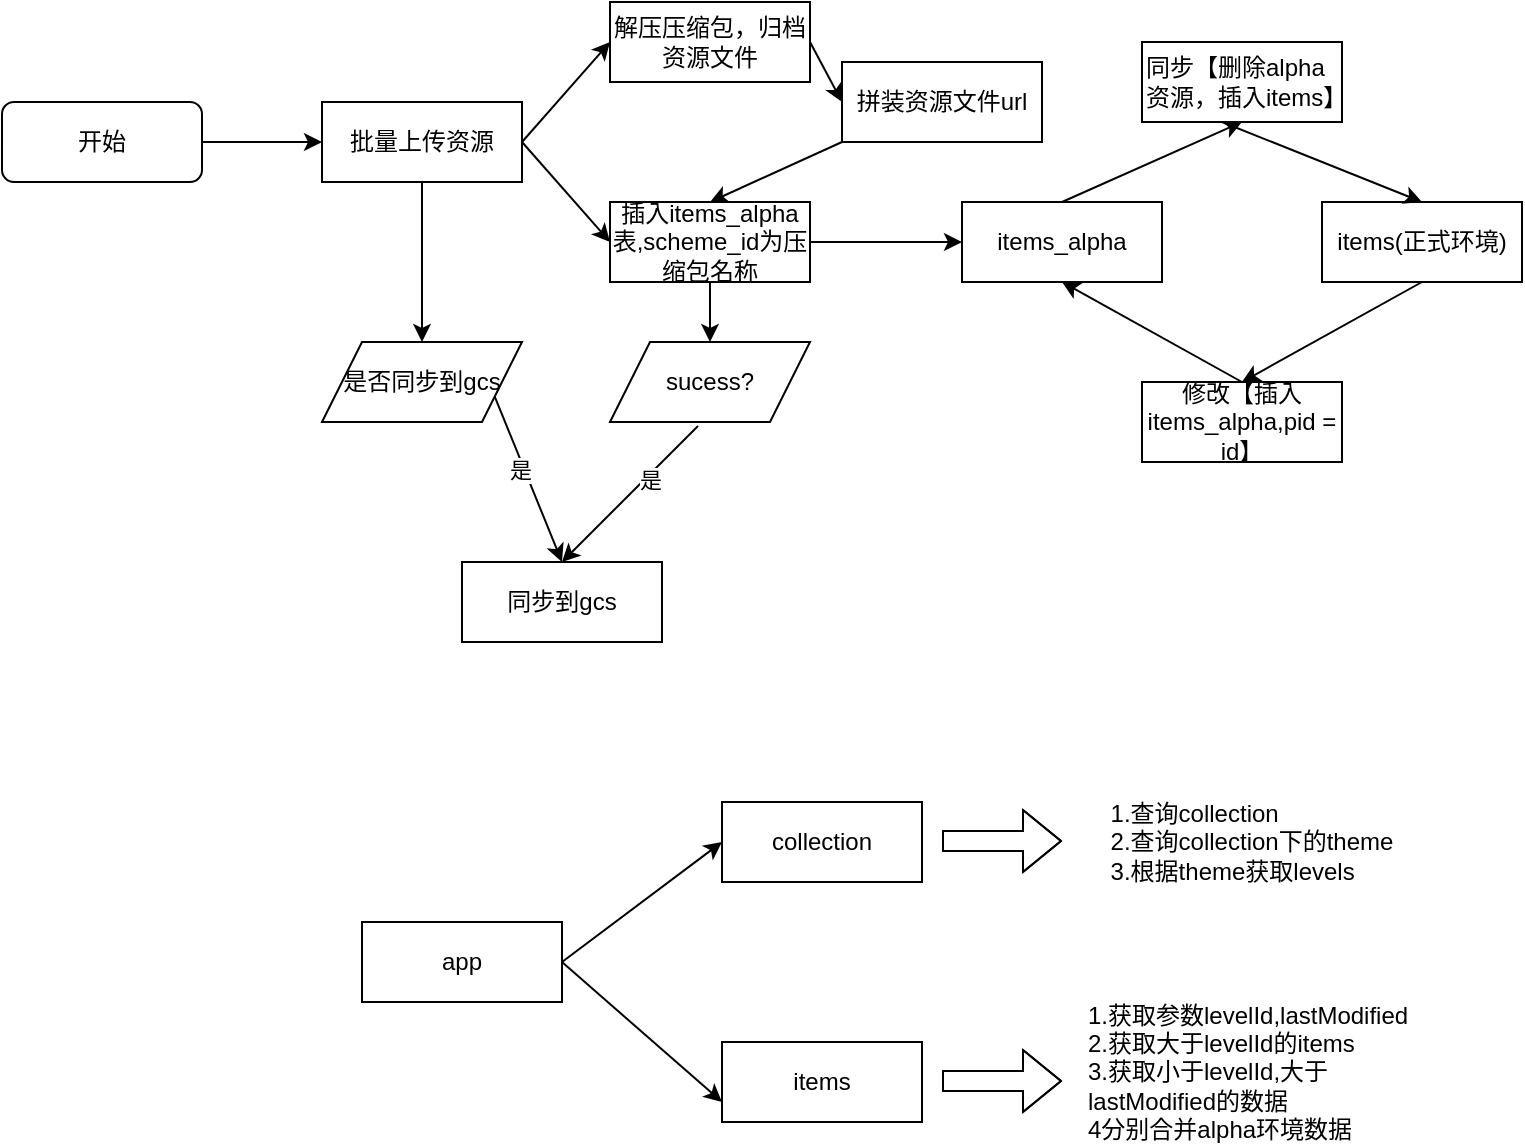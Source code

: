 <mxfile version="17.2.1" type="github">
  <diagram id="prtHgNgQTEPvFCAcTncT" name="Page-1">
    <mxGraphModel dx="946" dy="613" grid="1" gridSize="10" guides="1" tooltips="1" connect="1" arrows="1" fold="1" page="1" pageScale="1" pageWidth="827" pageHeight="1169" math="0" shadow="0">
      <root>
        <mxCell id="0" />
        <mxCell id="1" parent="0" />
        <mxCell id="TqMRlbxxynOVEJC2AttF-1" value="开始" style="rounded=1;whiteSpace=wrap;html=1;" parent="1" vertex="1">
          <mxGeometry x="10" y="250" width="100" height="40" as="geometry" />
        </mxCell>
        <mxCell id="TqMRlbxxynOVEJC2AttF-2" value="批量上传资源" style="rounded=0;whiteSpace=wrap;html=1;" parent="1" vertex="1">
          <mxGeometry x="170" y="250" width="100" height="40" as="geometry" />
        </mxCell>
        <mxCell id="TqMRlbxxynOVEJC2AttF-3" value="" style="endArrow=classic;html=1;rounded=0;exitX=1;exitY=0.5;exitDx=0;exitDy=0;entryX=0;entryY=0.5;entryDx=0;entryDy=0;" parent="1" source="TqMRlbxxynOVEJC2AttF-1" target="TqMRlbxxynOVEJC2AttF-2" edge="1">
          <mxGeometry width="50" height="50" relative="1" as="geometry">
            <mxPoint x="390" y="260" as="sourcePoint" />
            <mxPoint x="440" y="210" as="targetPoint" />
          </mxGeometry>
        </mxCell>
        <mxCell id="TqMRlbxxynOVEJC2AttF-13" style="edgeStyle=orthogonalEdgeStyle;rounded=0;orthogonalLoop=1;jettySize=auto;html=1;exitX=0.5;exitY=1;exitDx=0;exitDy=0;" parent="1" source="TqMRlbxxynOVEJC2AttF-4" edge="1">
          <mxGeometry relative="1" as="geometry">
            <mxPoint x="220" y="380" as="targetPoint" />
          </mxGeometry>
        </mxCell>
        <mxCell id="TqMRlbxxynOVEJC2AttF-4" value="是否同步到gcs" style="shape=parallelogram;perimeter=parallelogramPerimeter;whiteSpace=wrap;html=1;fixedSize=1;" parent="1" vertex="1">
          <mxGeometry x="170" y="370" width="100" height="40" as="geometry" />
        </mxCell>
        <mxCell id="TqMRlbxxynOVEJC2AttF-5" value="" style="endArrow=classic;html=1;rounded=0;" parent="1" edge="1">
          <mxGeometry width="50" height="50" relative="1" as="geometry">
            <mxPoint x="220" y="290" as="sourcePoint" />
            <mxPoint x="220" y="370" as="targetPoint" />
          </mxGeometry>
        </mxCell>
        <mxCell id="TqMRlbxxynOVEJC2AttF-6" value="解压压缩包，归档资源文件" style="rounded=0;whiteSpace=wrap;html=1;" parent="1" vertex="1">
          <mxGeometry x="314" y="200" width="100" height="40" as="geometry" />
        </mxCell>
        <mxCell id="TqMRlbxxynOVEJC2AttF-7" value="插入items_alpha表,scheme_id为压缩包名称" style="rounded=0;whiteSpace=wrap;html=1;" parent="1" vertex="1">
          <mxGeometry x="314" y="300" width="100" height="40" as="geometry" />
        </mxCell>
        <mxCell id="TqMRlbxxynOVEJC2AttF-8" value="" style="endArrow=classic;html=1;rounded=0;entryX=0;entryY=0.5;entryDx=0;entryDy=0;" parent="1" target="TqMRlbxxynOVEJC2AttF-7" edge="1">
          <mxGeometry width="50" height="50" relative="1" as="geometry">
            <mxPoint x="270" y="270" as="sourcePoint" />
            <mxPoint x="300" y="390" as="targetPoint" />
          </mxGeometry>
        </mxCell>
        <mxCell id="TqMRlbxxynOVEJC2AttF-9" value="" style="endArrow=classic;html=1;rounded=0;exitX=1;exitY=0.5;exitDx=0;exitDy=0;entryX=0;entryY=0.5;entryDx=0;entryDy=0;" parent="1" source="TqMRlbxxynOVEJC2AttF-2" target="TqMRlbxxynOVEJC2AttF-6" edge="1">
          <mxGeometry width="50" height="50" relative="1" as="geometry">
            <mxPoint x="100" y="410" as="sourcePoint" />
            <mxPoint x="150" y="360" as="targetPoint" />
          </mxGeometry>
        </mxCell>
        <mxCell id="TqMRlbxxynOVEJC2AttF-10" value="拼装资源文件url" style="rounded=0;whiteSpace=wrap;html=1;" parent="1" vertex="1">
          <mxGeometry x="430" y="230" width="100" height="40" as="geometry" />
        </mxCell>
        <mxCell id="TqMRlbxxynOVEJC2AttF-11" value="" style="endArrow=classic;html=1;rounded=0;exitX=1;exitY=0.5;exitDx=0;exitDy=0;entryX=0;entryY=0.5;entryDx=0;entryDy=0;" parent="1" source="TqMRlbxxynOVEJC2AttF-6" target="TqMRlbxxynOVEJC2AttF-10" edge="1">
          <mxGeometry width="50" height="50" relative="1" as="geometry">
            <mxPoint x="500" y="350" as="sourcePoint" />
            <mxPoint x="550" y="300" as="targetPoint" />
          </mxGeometry>
        </mxCell>
        <mxCell id="TqMRlbxxynOVEJC2AttF-12" value="" style="endArrow=classic;html=1;rounded=0;exitX=0;exitY=1;exitDx=0;exitDy=0;entryX=0.5;entryY=0;entryDx=0;entryDy=0;" parent="1" source="TqMRlbxxynOVEJC2AttF-10" target="TqMRlbxxynOVEJC2AttF-7" edge="1">
          <mxGeometry width="50" height="50" relative="1" as="geometry">
            <mxPoint x="390" y="330" as="sourcePoint" />
            <mxPoint x="510" y="420" as="targetPoint" />
          </mxGeometry>
        </mxCell>
        <mxCell id="TqMRlbxxynOVEJC2AttF-16" value="同步到gcs" style="rounded=0;whiteSpace=wrap;html=1;" parent="1" vertex="1">
          <mxGeometry x="240" y="480" width="100" height="40" as="geometry" />
        </mxCell>
        <mxCell id="TqMRlbxxynOVEJC2AttF-17" value="sucess?" style="shape=parallelogram;perimeter=parallelogramPerimeter;whiteSpace=wrap;html=1;fixedSize=1;" parent="1" vertex="1">
          <mxGeometry x="314" y="370" width="100" height="40" as="geometry" />
        </mxCell>
        <mxCell id="TqMRlbxxynOVEJC2AttF-18" value="" style="endArrow=classic;html=1;rounded=0;exitX=0.5;exitY=1;exitDx=0;exitDy=0;entryX=0.5;entryY=0;entryDx=0;entryDy=0;" parent="1" source="TqMRlbxxynOVEJC2AttF-7" target="TqMRlbxxynOVEJC2AttF-17" edge="1">
          <mxGeometry width="50" height="50" relative="1" as="geometry">
            <mxPoint x="610" y="490" as="sourcePoint" />
            <mxPoint x="660" y="440" as="targetPoint" />
          </mxGeometry>
        </mxCell>
        <mxCell id="TqMRlbxxynOVEJC2AttF-19" value="" style="endArrow=classic;html=1;rounded=0;exitX=1;exitY=0.75;exitDx=0;exitDy=0;entryX=0.5;entryY=0;entryDx=0;entryDy=0;" parent="1" source="TqMRlbxxynOVEJC2AttF-4" target="TqMRlbxxynOVEJC2AttF-16" edge="1">
          <mxGeometry width="50" height="50" relative="1" as="geometry">
            <mxPoint x="540" y="510" as="sourcePoint" />
            <mxPoint x="590" y="460" as="targetPoint" />
          </mxGeometry>
        </mxCell>
        <mxCell id="TqMRlbxxynOVEJC2AttF-21" value="是" style="edgeLabel;html=1;align=center;verticalAlign=middle;resizable=0;points=[];" parent="TqMRlbxxynOVEJC2AttF-19" vertex="1" connectable="0">
          <mxGeometry x="-0.136" y="-2" relative="1" as="geometry">
            <mxPoint as="offset" />
          </mxGeometry>
        </mxCell>
        <mxCell id="TqMRlbxxynOVEJC2AttF-20" value="" style="endArrow=classic;html=1;rounded=0;exitX=0.44;exitY=1.05;exitDx=0;exitDy=0;exitPerimeter=0;entryX=0.5;entryY=0;entryDx=0;entryDy=0;" parent="1" source="TqMRlbxxynOVEJC2AttF-17" target="TqMRlbxxynOVEJC2AttF-16" edge="1">
          <mxGeometry width="50" height="50" relative="1" as="geometry">
            <mxPoint x="630" y="440" as="sourcePoint" />
            <mxPoint x="680" y="390" as="targetPoint" />
          </mxGeometry>
        </mxCell>
        <mxCell id="TqMRlbxxynOVEJC2AttF-22" value="是" style="edgeLabel;html=1;align=center;verticalAlign=middle;resizable=0;points=[];" parent="TqMRlbxxynOVEJC2AttF-20" vertex="1" connectable="0">
          <mxGeometry x="-0.241" y="2" relative="1" as="geometry">
            <mxPoint as="offset" />
          </mxGeometry>
        </mxCell>
        <mxCell id="TqMRlbxxynOVEJC2AttF-26" value="items_alpha" style="rounded=0;whiteSpace=wrap;html=1;" parent="1" vertex="1">
          <mxGeometry x="490" y="300" width="100" height="40" as="geometry" />
        </mxCell>
        <mxCell id="TqMRlbxxynOVEJC2AttF-27" value="" style="endArrow=classic;html=1;rounded=0;exitX=1;exitY=0.5;exitDx=0;exitDy=0;entryX=0;entryY=0.5;entryDx=0;entryDy=0;" parent="1" source="TqMRlbxxynOVEJC2AttF-7" target="TqMRlbxxynOVEJC2AttF-26" edge="1">
          <mxGeometry width="50" height="50" relative="1" as="geometry">
            <mxPoint x="640" y="420" as="sourcePoint" />
            <mxPoint x="690" y="370" as="targetPoint" />
          </mxGeometry>
        </mxCell>
        <mxCell id="TqMRlbxxynOVEJC2AttF-29" value="items(正式环境)" style="rounded=0;whiteSpace=wrap;html=1;" parent="1" vertex="1">
          <mxGeometry x="670" y="300" width="100" height="40" as="geometry" />
        </mxCell>
        <mxCell id="TqMRlbxxynOVEJC2AttF-31" value="修改【插入items_alpha,pid = id】" style="rounded=0;whiteSpace=wrap;html=1;" parent="1" vertex="1">
          <mxGeometry x="580" y="390" width="100" height="40" as="geometry" />
        </mxCell>
        <mxCell id="TqMRlbxxynOVEJC2AttF-33" value="" style="endArrow=classic;html=1;rounded=0;exitX=0.5;exitY=1;exitDx=0;exitDy=0;entryX=0.5;entryY=0;entryDx=0;entryDy=0;" parent="1" source="TqMRlbxxynOVEJC2AttF-29" target="TqMRlbxxynOVEJC2AttF-31" edge="1">
          <mxGeometry width="50" height="50" relative="1" as="geometry">
            <mxPoint x="730" y="570" as="sourcePoint" />
            <mxPoint x="780" y="520" as="targetPoint" />
          </mxGeometry>
        </mxCell>
        <mxCell id="TqMRlbxxynOVEJC2AttF-34" value="" style="endArrow=classic;html=1;rounded=0;exitX=0.5;exitY=0;exitDx=0;exitDy=0;entryX=0.5;entryY=1;entryDx=0;entryDy=0;" parent="1" source="TqMRlbxxynOVEJC2AttF-31" target="TqMRlbxxynOVEJC2AttF-26" edge="1">
          <mxGeometry width="50" height="50" relative="1" as="geometry">
            <mxPoint x="580" y="520" as="sourcePoint" />
            <mxPoint x="630" y="470" as="targetPoint" />
          </mxGeometry>
        </mxCell>
        <mxCell id="TqMRlbxxynOVEJC2AttF-35" value="同步【删除alpha资源，插入items】" style="rounded=0;whiteSpace=wrap;html=1;align=left;" parent="1" vertex="1">
          <mxGeometry x="580" y="220" width="100" height="40" as="geometry" />
        </mxCell>
        <mxCell id="TqMRlbxxynOVEJC2AttF-36" value="" style="endArrow=classic;html=1;rounded=0;exitX=0.5;exitY=0;exitDx=0;exitDy=0;entryX=0.5;entryY=1;entryDx=0;entryDy=0;" parent="1" source="TqMRlbxxynOVEJC2AttF-26" target="TqMRlbxxynOVEJC2AttF-35" edge="1">
          <mxGeometry width="50" height="50" relative="1" as="geometry">
            <mxPoint x="490" y="450" as="sourcePoint" />
            <mxPoint x="540" y="400" as="targetPoint" />
          </mxGeometry>
        </mxCell>
        <mxCell id="TqMRlbxxynOVEJC2AttF-37" value="" style="endArrow=classic;html=1;rounded=0;entryX=0.5;entryY=0;entryDx=0;entryDy=0;" parent="1" target="TqMRlbxxynOVEJC2AttF-29" edge="1">
          <mxGeometry width="50" height="50" relative="1" as="geometry">
            <mxPoint x="620" y="260" as="sourcePoint" />
            <mxPoint x="830" y="460" as="targetPoint" />
          </mxGeometry>
        </mxCell>
        <mxCell id="TqMRlbxxynOVEJC2AttF-39" value="app" style="rounded=0;whiteSpace=wrap;html=1;" parent="1" vertex="1">
          <mxGeometry x="190" y="660" width="100" height="40" as="geometry" />
        </mxCell>
        <mxCell id="TqMRlbxxynOVEJC2AttF-40" value="collection" style="rounded=0;whiteSpace=wrap;html=1;" parent="1" vertex="1">
          <mxGeometry x="370" y="600" width="100" height="40" as="geometry" />
        </mxCell>
        <mxCell id="TqMRlbxxynOVEJC2AttF-41" value="items" style="rounded=0;whiteSpace=wrap;html=1;" parent="1" vertex="1">
          <mxGeometry x="370" y="720" width="100" height="40" as="geometry" />
        </mxCell>
        <mxCell id="TqMRlbxxynOVEJC2AttF-42" value="" style="endArrow=classic;html=1;rounded=0;exitX=1;exitY=0.5;exitDx=0;exitDy=0;entryX=0;entryY=0.5;entryDx=0;entryDy=0;" parent="1" source="TqMRlbxxynOVEJC2AttF-39" target="TqMRlbxxynOVEJC2AttF-40" edge="1">
          <mxGeometry width="50" height="50" relative="1" as="geometry">
            <mxPoint x="220" y="780" as="sourcePoint" />
            <mxPoint x="270" y="730" as="targetPoint" />
          </mxGeometry>
        </mxCell>
        <mxCell id="TqMRlbxxynOVEJC2AttF-43" value="" style="endArrow=classic;html=1;rounded=0;exitX=1;exitY=0.5;exitDx=0;exitDy=0;entryX=0;entryY=0.75;entryDx=0;entryDy=0;" parent="1" source="TqMRlbxxynOVEJC2AttF-39" target="TqMRlbxxynOVEJC2AttF-41" edge="1">
          <mxGeometry width="50" height="50" relative="1" as="geometry">
            <mxPoint x="270" y="790" as="sourcePoint" />
            <mxPoint x="360" y="740" as="targetPoint" />
          </mxGeometry>
        </mxCell>
        <mxCell id="TqMRlbxxynOVEJC2AttF-44" value="&lt;div style=&quot;text-align: left&quot;&gt;&lt;span&gt;1.查询collection&lt;/span&gt;&lt;/div&gt;&lt;div style=&quot;text-align: left&quot;&gt;&lt;span&gt;2.查询collection下的theme&lt;/span&gt;&lt;/div&gt;&lt;div style=&quot;text-align: left&quot;&gt;&lt;span&gt;3.根据theme获取levels&lt;/span&gt;&lt;/div&gt;" style="text;html=1;strokeColor=none;fillColor=none;align=center;verticalAlign=middle;whiteSpace=wrap;rounded=0;" parent="1" vertex="1">
          <mxGeometry x="550" y="605" width="170" height="30" as="geometry" />
        </mxCell>
        <mxCell id="TqMRlbxxynOVEJC2AttF-46" value="" style="shape=flexArrow;endArrow=classic;html=1;rounded=0;" parent="1" edge="1">
          <mxGeometry width="50" height="50" relative="1" as="geometry">
            <mxPoint x="480" y="619.5" as="sourcePoint" />
            <mxPoint x="540" y="619.5" as="targetPoint" />
            <Array as="points">
              <mxPoint x="510" y="619.5" />
            </Array>
          </mxGeometry>
        </mxCell>
        <mxCell id="TqMRlbxxynOVEJC2AttF-47" value="" style="shape=flexArrow;endArrow=classic;html=1;rounded=0;" parent="1" edge="1">
          <mxGeometry width="50" height="50" relative="1" as="geometry">
            <mxPoint x="480" y="739.5" as="sourcePoint" />
            <mxPoint x="540" y="739.5" as="targetPoint" />
            <Array as="points">
              <mxPoint x="510" y="739.5" />
            </Array>
          </mxGeometry>
        </mxCell>
        <mxCell id="TqMRlbxxynOVEJC2AttF-48" value="&lt;div&gt;1.获取参数levelId,lastModified&lt;/div&gt;&lt;div&gt;2.获取大于levelId的items&lt;/div&gt;&lt;div&gt;3.获取小于levelId,大于lastModified的数据&lt;/div&gt;&lt;div&gt;4分别合并alpha环境数据&lt;/div&gt;" style="text;html=1;strokeColor=none;fillColor=none;align=left;verticalAlign=middle;whiteSpace=wrap;rounded=0;" parent="1" vertex="1">
          <mxGeometry x="551" y="720" width="170" height="30" as="geometry" />
        </mxCell>
      </root>
    </mxGraphModel>
  </diagram>
</mxfile>
